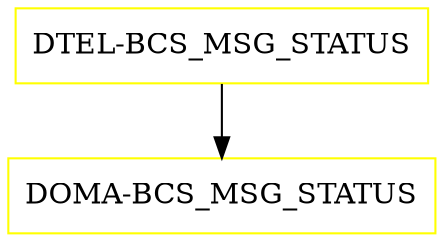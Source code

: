 digraph G {
  "DTEL-BCS_MSG_STATUS" [shape=box,color=yellow];
  "DOMA-BCS_MSG_STATUS" [shape=box,color=yellow,URL="./DOMA_BCS_MSG_STATUS.html"];
  "DTEL-BCS_MSG_STATUS" -> "DOMA-BCS_MSG_STATUS";
}
